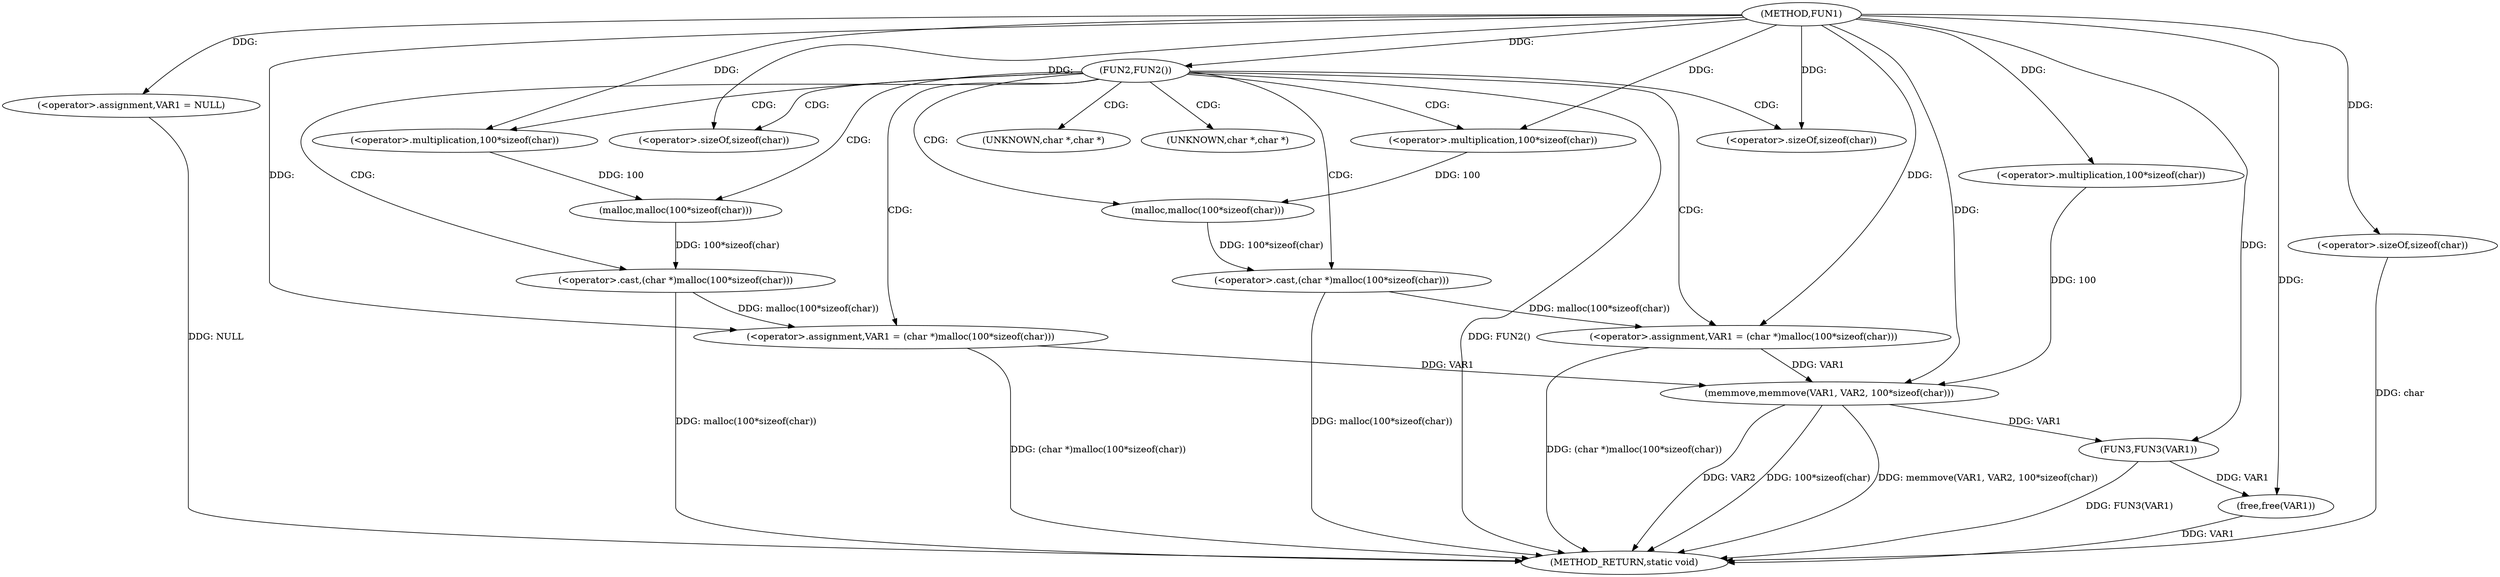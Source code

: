 digraph FUN1 {  
"1000100" [label = "(METHOD,FUN1)" ]
"1000142" [label = "(METHOD_RETURN,static void)" ]
"1000103" [label = "(<operator>.assignment,VAR1 = NULL)" ]
"1000107" [label = "(FUN2,FUN2())" ]
"1000109" [label = "(<operator>.assignment,VAR1 = (char *)malloc(100*sizeof(char)))" ]
"1000111" [label = "(<operator>.cast,(char *)malloc(100*sizeof(char)))" ]
"1000113" [label = "(malloc,malloc(100*sizeof(char)))" ]
"1000114" [label = "(<operator>.multiplication,100*sizeof(char))" ]
"1000116" [label = "(<operator>.sizeOf,sizeof(char))" ]
"1000120" [label = "(<operator>.assignment,VAR1 = (char *)malloc(100*sizeof(char)))" ]
"1000122" [label = "(<operator>.cast,(char *)malloc(100*sizeof(char)))" ]
"1000124" [label = "(malloc,malloc(100*sizeof(char)))" ]
"1000125" [label = "(<operator>.multiplication,100*sizeof(char))" ]
"1000127" [label = "(<operator>.sizeOf,sizeof(char))" ]
"1000131" [label = "(memmove,memmove(VAR1, VAR2, 100*sizeof(char)))" ]
"1000134" [label = "(<operator>.multiplication,100*sizeof(char))" ]
"1000136" [label = "(<operator>.sizeOf,sizeof(char))" ]
"1000138" [label = "(FUN3,FUN3(VAR1))" ]
"1000140" [label = "(free,free(VAR1))" ]
"1000112" [label = "(UNKNOWN,char *,char *)" ]
"1000123" [label = "(UNKNOWN,char *,char *)" ]
  "1000107" -> "1000142"  [ label = "DDG: FUN2()"] 
  "1000103" -> "1000142"  [ label = "DDG: NULL"] 
  "1000140" -> "1000142"  [ label = "DDG: VAR1"] 
  "1000131" -> "1000142"  [ label = "DDG: VAR2"] 
  "1000138" -> "1000142"  [ label = "DDG: FUN3(VAR1)"] 
  "1000109" -> "1000142"  [ label = "DDG: (char *)malloc(100*sizeof(char))"] 
  "1000131" -> "1000142"  [ label = "DDG: 100*sizeof(char)"] 
  "1000111" -> "1000142"  [ label = "DDG: malloc(100*sizeof(char))"] 
  "1000120" -> "1000142"  [ label = "DDG: (char *)malloc(100*sizeof(char))"] 
  "1000136" -> "1000142"  [ label = "DDG: char"] 
  "1000131" -> "1000142"  [ label = "DDG: memmove(VAR1, VAR2, 100*sizeof(char))"] 
  "1000122" -> "1000142"  [ label = "DDG: malloc(100*sizeof(char))"] 
  "1000100" -> "1000103"  [ label = "DDG: "] 
  "1000100" -> "1000107"  [ label = "DDG: "] 
  "1000111" -> "1000109"  [ label = "DDG: malloc(100*sizeof(char))"] 
  "1000100" -> "1000109"  [ label = "DDG: "] 
  "1000113" -> "1000111"  [ label = "DDG: 100*sizeof(char)"] 
  "1000114" -> "1000113"  [ label = "DDG: 100"] 
  "1000100" -> "1000114"  [ label = "DDG: "] 
  "1000100" -> "1000116"  [ label = "DDG: "] 
  "1000122" -> "1000120"  [ label = "DDG: malloc(100*sizeof(char))"] 
  "1000100" -> "1000120"  [ label = "DDG: "] 
  "1000124" -> "1000122"  [ label = "DDG: 100*sizeof(char)"] 
  "1000125" -> "1000124"  [ label = "DDG: 100"] 
  "1000100" -> "1000125"  [ label = "DDG: "] 
  "1000100" -> "1000127"  [ label = "DDG: "] 
  "1000120" -> "1000131"  [ label = "DDG: VAR1"] 
  "1000109" -> "1000131"  [ label = "DDG: VAR1"] 
  "1000100" -> "1000131"  [ label = "DDG: "] 
  "1000134" -> "1000131"  [ label = "DDG: 100"] 
  "1000100" -> "1000134"  [ label = "DDG: "] 
  "1000100" -> "1000136"  [ label = "DDG: "] 
  "1000131" -> "1000138"  [ label = "DDG: VAR1"] 
  "1000100" -> "1000138"  [ label = "DDG: "] 
  "1000138" -> "1000140"  [ label = "DDG: VAR1"] 
  "1000100" -> "1000140"  [ label = "DDG: "] 
  "1000107" -> "1000109"  [ label = "CDG: "] 
  "1000107" -> "1000112"  [ label = "CDG: "] 
  "1000107" -> "1000123"  [ label = "CDG: "] 
  "1000107" -> "1000124"  [ label = "CDG: "] 
  "1000107" -> "1000125"  [ label = "CDG: "] 
  "1000107" -> "1000116"  [ label = "CDG: "] 
  "1000107" -> "1000114"  [ label = "CDG: "] 
  "1000107" -> "1000120"  [ label = "CDG: "] 
  "1000107" -> "1000113"  [ label = "CDG: "] 
  "1000107" -> "1000127"  [ label = "CDG: "] 
  "1000107" -> "1000111"  [ label = "CDG: "] 
  "1000107" -> "1000122"  [ label = "CDG: "] 
}
